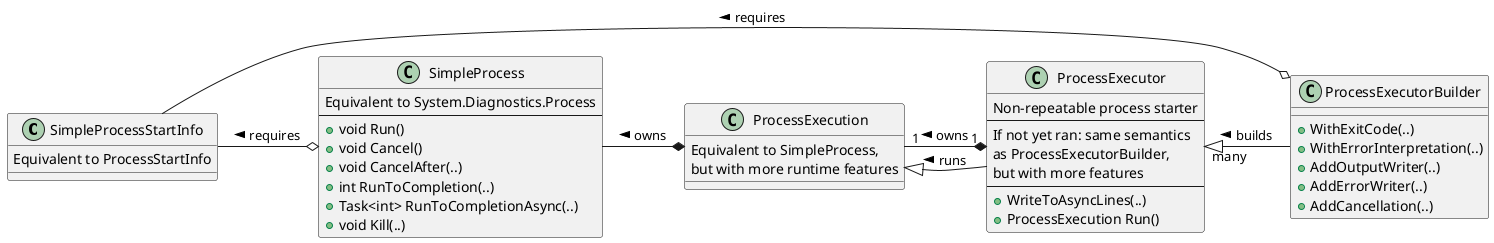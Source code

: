 @startuml simplified-architecture

together {
    class SimpleProcessStartInfo {
        Equivalent to ProcessStartInfo
    }
    SimpleProcessStartInfo -[hidden]> SimpleProcess

    class SimpleProcess {
        Equivalent to System.Diagnostics.Process
        --
        + void Run()
        + void Cancel()
        + void CancelAfter(..)
        + int RunToCompletion(..)
        + Task<int> RunToCompletionAsync(..)
        + void Kill(..)
    }
    SimpleProcess o- SimpleProcessStartInfo : requires >
}

class ProcessExecution {
    Equivalent to SimpleProcess,
    but with more runtime features
}
ProcessExecution <|- ProcessExecutor : runs <
ProcessExecution *- SimpleProcess : owns >

class ProcessExecutorBuilder {
    + WithExitCode(..)
    + WithErrorInterpretation(..)
    + AddOutputWriter(..)
    + AddErrorWriter(..)
    + AddCancellation(..)
}
ProcessExecutorBuilder o- SimpleProcessStartInfo : requires >

class ProcessExecutor {
    Non-repeatable process starter
    --
    If not yet ran: same semantics
    as ProcessExecutorBuilder,
    but with more features
    --
    + WriteToAsyncLines(..)
    + ProcessExecution Run()
}
ProcessExecutor "many" <|- ProcessExecutorBuilder : builds <
ProcessExecutor "1" *- "1" ProcessExecution : owns >

@enduml
